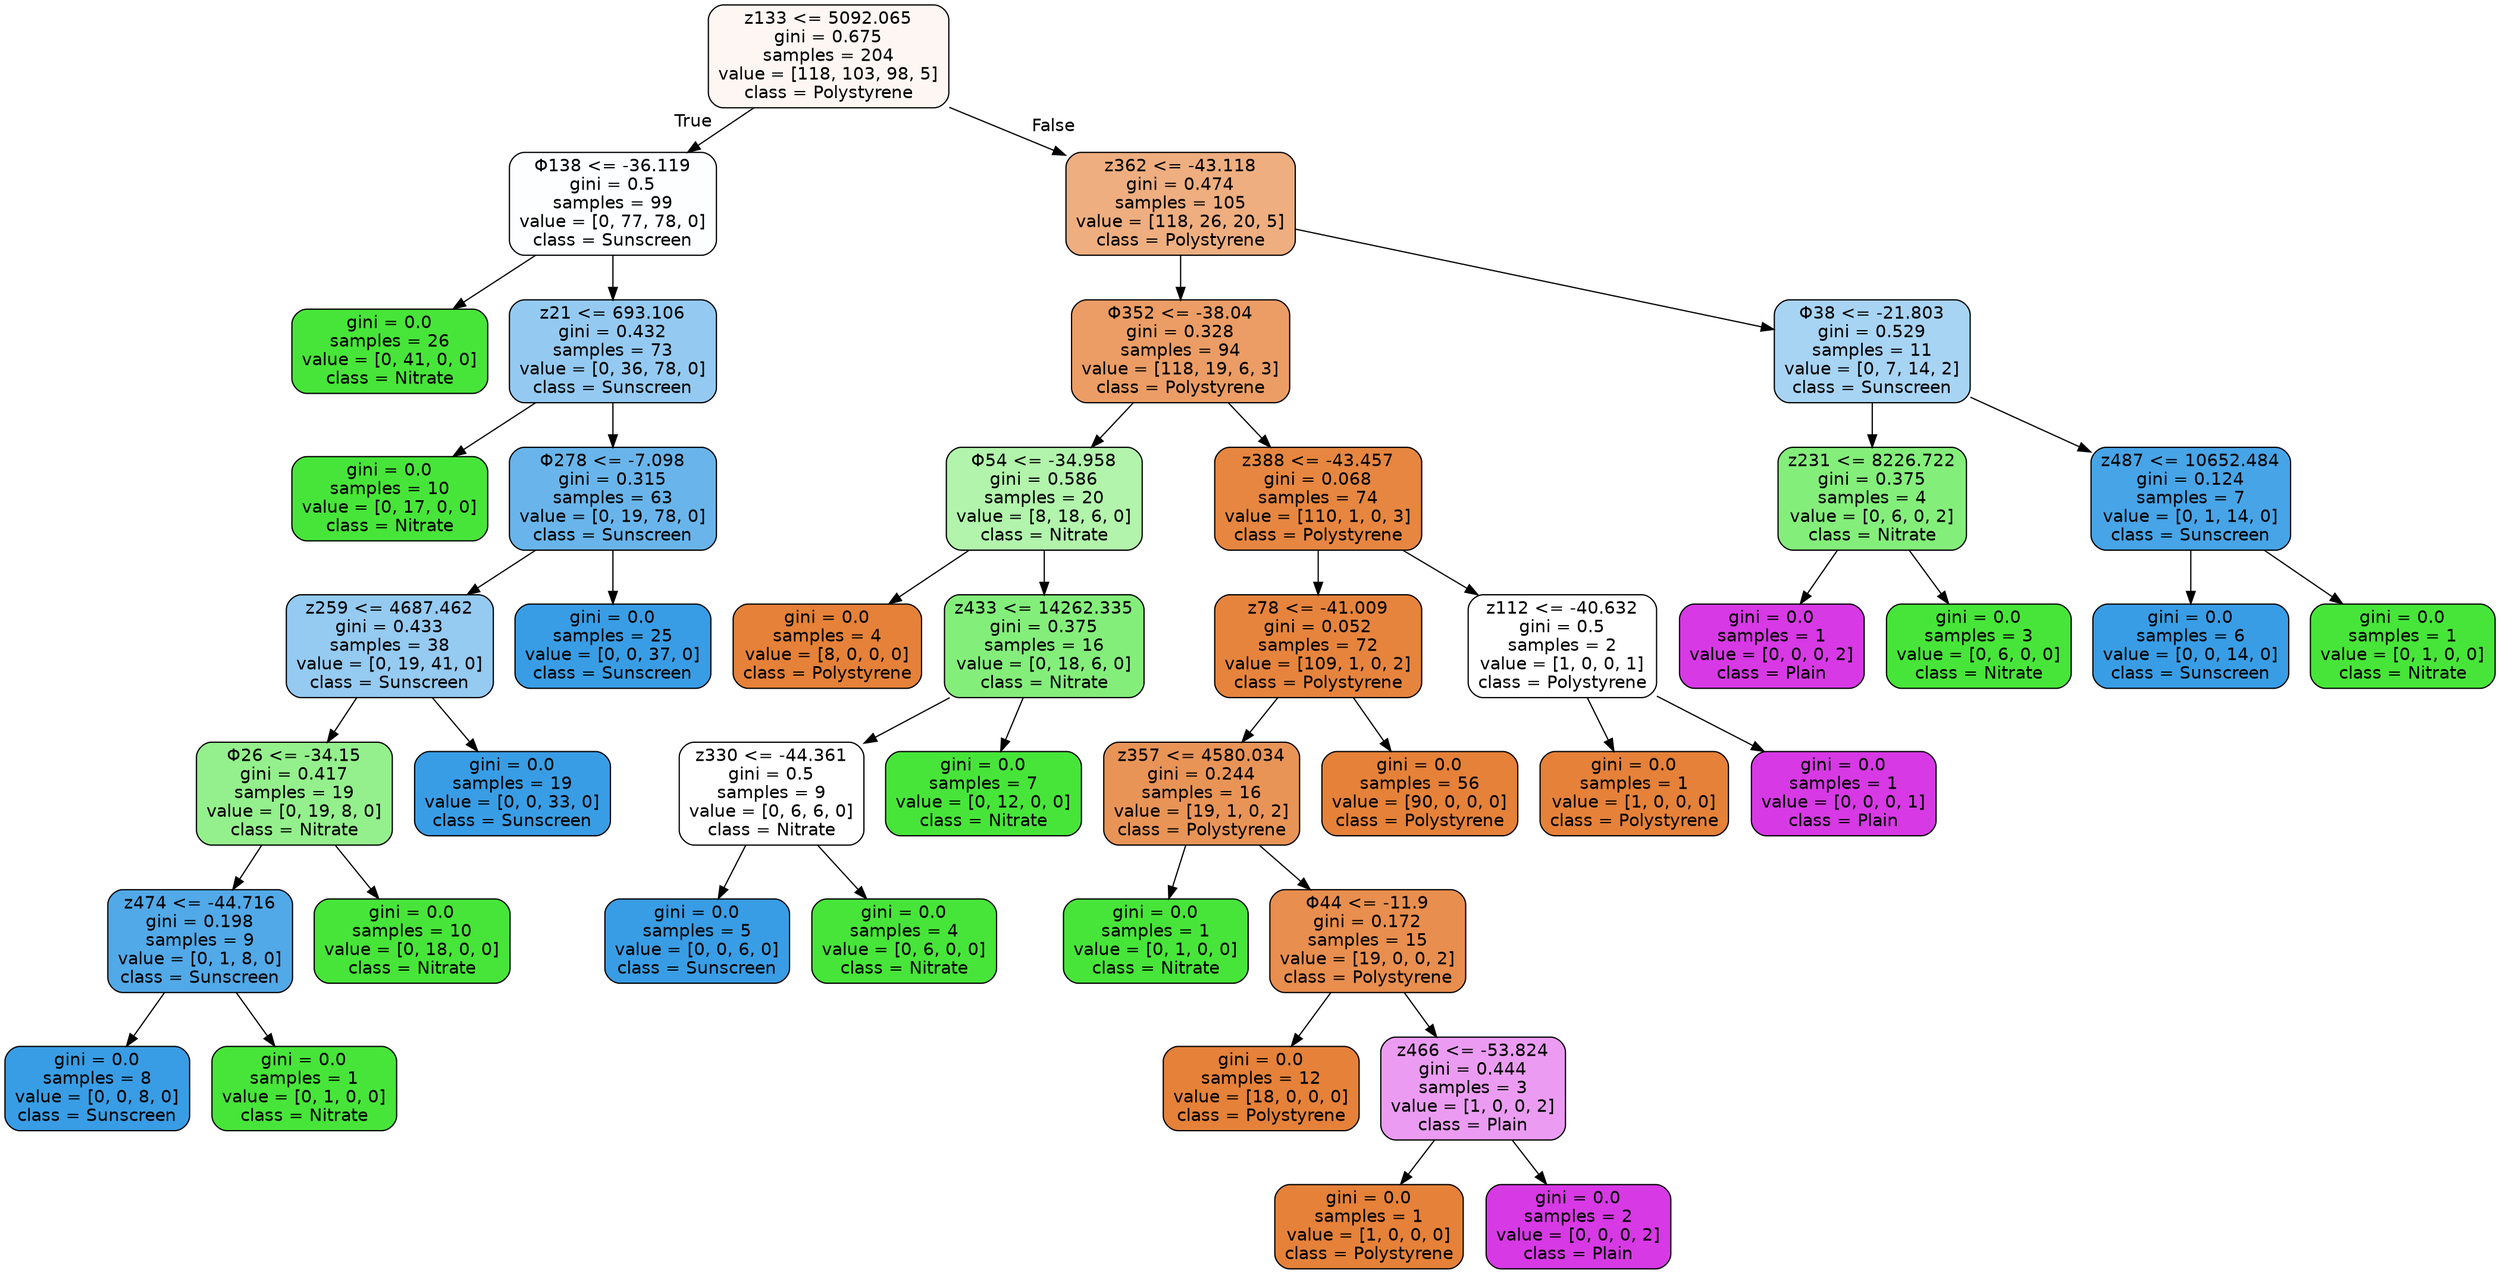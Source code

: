 digraph Tree {
node [shape=box, style="filled, rounded", color="black", fontname="helvetica"] ;
edge [fontname="helvetica"] ;
0 [label="z133 <= 5092.065\ngini = 0.675\nsamples = 204\nvalue = [118, 103, 98, 5]\nclass = Polystyrene", fillcolor="#fdf6f2"] ;
1 [label="Φ138 <= -36.119\ngini = 0.5\nsamples = 99\nvalue = [0, 77, 78, 0]\nclass = Sunscreen", fillcolor="#fcfeff"] ;
0 -> 1 [labeldistance=2.5, labelangle=45, headlabel="True"] ;
2 [label="gini = 0.0\nsamples = 26\nvalue = [0, 41, 0, 0]\nclass = Nitrate", fillcolor="#47e539"] ;
1 -> 2 ;
3 [label="z21 <= 693.106\ngini = 0.432\nsamples = 73\nvalue = [0, 36, 78, 0]\nclass = Sunscreen", fillcolor="#94caf1"] ;
1 -> 3 ;
4 [label="gini = 0.0\nsamples = 10\nvalue = [0, 17, 0, 0]\nclass = Nitrate", fillcolor="#47e539"] ;
3 -> 4 ;
5 [label="Φ278 <= -7.098\ngini = 0.315\nsamples = 63\nvalue = [0, 19, 78, 0]\nclass = Sunscreen", fillcolor="#69b5eb"] ;
3 -> 5 ;
6 [label="z259 <= 4687.462\ngini = 0.433\nsamples = 38\nvalue = [0, 19, 41, 0]\nclass = Sunscreen", fillcolor="#95caf1"] ;
5 -> 6 ;
7 [label="Φ26 <= -34.15\ngini = 0.417\nsamples = 19\nvalue = [0, 19, 8, 0]\nclass = Nitrate", fillcolor="#94f08c"] ;
6 -> 7 ;
8 [label="z474 <= -44.716\ngini = 0.198\nsamples = 9\nvalue = [0, 1, 8, 0]\nclass = Sunscreen", fillcolor="#52a9e8"] ;
7 -> 8 ;
9 [label="gini = 0.0\nsamples = 8\nvalue = [0, 0, 8, 0]\nclass = Sunscreen", fillcolor="#399de5"] ;
8 -> 9 ;
10 [label="gini = 0.0\nsamples = 1\nvalue = [0, 1, 0, 0]\nclass = Nitrate", fillcolor="#47e539"] ;
8 -> 10 ;
11 [label="gini = 0.0\nsamples = 10\nvalue = [0, 18, 0, 0]\nclass = Nitrate", fillcolor="#47e539"] ;
7 -> 11 ;
12 [label="gini = 0.0\nsamples = 19\nvalue = [0, 0, 33, 0]\nclass = Sunscreen", fillcolor="#399de5"] ;
6 -> 12 ;
13 [label="gini = 0.0\nsamples = 25\nvalue = [0, 0, 37, 0]\nclass = Sunscreen", fillcolor="#399de5"] ;
5 -> 13 ;
14 [label="z362 <= -43.118\ngini = 0.474\nsamples = 105\nvalue = [118, 26, 20, 5]\nclass = Polystyrene", fillcolor="#eeae80"] ;
0 -> 14 [labeldistance=2.5, labelangle=-45, headlabel="False"] ;
15 [label="Φ352 <= -38.04\ngini = 0.328\nsamples = 94\nvalue = [118, 19, 6, 3]\nclass = Polystyrene", fillcolor="#eb9d65"] ;
14 -> 15 ;
16 [label="Φ54 <= -34.958\ngini = 0.586\nsamples = 20\nvalue = [8, 18, 6, 0]\nclass = Nitrate", fillcolor="#b2f4ac"] ;
15 -> 16 ;
17 [label="gini = 0.0\nsamples = 4\nvalue = [8, 0, 0, 0]\nclass = Polystyrene", fillcolor="#e58139"] ;
16 -> 17 ;
18 [label="z433 <= 14262.335\ngini = 0.375\nsamples = 16\nvalue = [0, 18, 6, 0]\nclass = Nitrate", fillcolor="#84ee7b"] ;
16 -> 18 ;
19 [label="z330 <= -44.361\ngini = 0.5\nsamples = 9\nvalue = [0, 6, 6, 0]\nclass = Nitrate", fillcolor="#ffffff"] ;
18 -> 19 ;
20 [label="gini = 0.0\nsamples = 5\nvalue = [0, 0, 6, 0]\nclass = Sunscreen", fillcolor="#399de5"] ;
19 -> 20 ;
21 [label="gini = 0.0\nsamples = 4\nvalue = [0, 6, 0, 0]\nclass = Nitrate", fillcolor="#47e539"] ;
19 -> 21 ;
22 [label="gini = 0.0\nsamples = 7\nvalue = [0, 12, 0, 0]\nclass = Nitrate", fillcolor="#47e539"] ;
18 -> 22 ;
23 [label="z388 <= -43.457\ngini = 0.068\nsamples = 74\nvalue = [110, 1, 0, 3]\nclass = Polystyrene", fillcolor="#e68640"] ;
15 -> 23 ;
24 [label="z78 <= -41.009\ngini = 0.052\nsamples = 72\nvalue = [109, 1, 0, 2]\nclass = Polystyrene", fillcolor="#e6843e"] ;
23 -> 24 ;
25 [label="z357 <= 4580.034\ngini = 0.244\nsamples = 16\nvalue = [19, 1, 0, 2]\nclass = Polystyrene", fillcolor="#e99457"] ;
24 -> 25 ;
26 [label="gini = 0.0\nsamples = 1\nvalue = [0, 1, 0, 0]\nclass = Nitrate", fillcolor="#47e539"] ;
25 -> 26 ;
27 [label="Φ44 <= -11.9\ngini = 0.172\nsamples = 15\nvalue = [19, 0, 0, 2]\nclass = Polystyrene", fillcolor="#e88e4e"] ;
25 -> 27 ;
28 [label="gini = 0.0\nsamples = 12\nvalue = [18, 0, 0, 0]\nclass = Polystyrene", fillcolor="#e58139"] ;
27 -> 28 ;
29 [label="z466 <= -53.824\ngini = 0.444\nsamples = 3\nvalue = [1, 0, 0, 2]\nclass = Plain", fillcolor="#eb9cf2"] ;
27 -> 29 ;
30 [label="gini = 0.0\nsamples = 1\nvalue = [1, 0, 0, 0]\nclass = Polystyrene", fillcolor="#e58139"] ;
29 -> 30 ;
31 [label="gini = 0.0\nsamples = 2\nvalue = [0, 0, 0, 2]\nclass = Plain", fillcolor="#d739e5"] ;
29 -> 31 ;
32 [label="gini = 0.0\nsamples = 56\nvalue = [90, 0, 0, 0]\nclass = Polystyrene", fillcolor="#e58139"] ;
24 -> 32 ;
33 [label="z112 <= -40.632\ngini = 0.5\nsamples = 2\nvalue = [1, 0, 0, 1]\nclass = Polystyrene", fillcolor="#ffffff"] ;
23 -> 33 ;
34 [label="gini = 0.0\nsamples = 1\nvalue = [1, 0, 0, 0]\nclass = Polystyrene", fillcolor="#e58139"] ;
33 -> 34 ;
35 [label="gini = 0.0\nsamples = 1\nvalue = [0, 0, 0, 1]\nclass = Plain", fillcolor="#d739e5"] ;
33 -> 35 ;
36 [label="Φ38 <= -21.803\ngini = 0.529\nsamples = 11\nvalue = [0, 7, 14, 2]\nclass = Sunscreen", fillcolor="#a8d4f4"] ;
14 -> 36 ;
37 [label="z231 <= 8226.722\ngini = 0.375\nsamples = 4\nvalue = [0, 6, 0, 2]\nclass = Nitrate", fillcolor="#84ee7b"] ;
36 -> 37 ;
38 [label="gini = 0.0\nsamples = 1\nvalue = [0, 0, 0, 2]\nclass = Plain", fillcolor="#d739e5"] ;
37 -> 38 ;
39 [label="gini = 0.0\nsamples = 3\nvalue = [0, 6, 0, 0]\nclass = Nitrate", fillcolor="#47e539"] ;
37 -> 39 ;
40 [label="z487 <= 10652.484\ngini = 0.124\nsamples = 7\nvalue = [0, 1, 14, 0]\nclass = Sunscreen", fillcolor="#47a4e7"] ;
36 -> 40 ;
41 [label="gini = 0.0\nsamples = 6\nvalue = [0, 0, 14, 0]\nclass = Sunscreen", fillcolor="#399de5"] ;
40 -> 41 ;
42 [label="gini = 0.0\nsamples = 1\nvalue = [0, 1, 0, 0]\nclass = Nitrate", fillcolor="#47e539"] ;
40 -> 42 ;
}